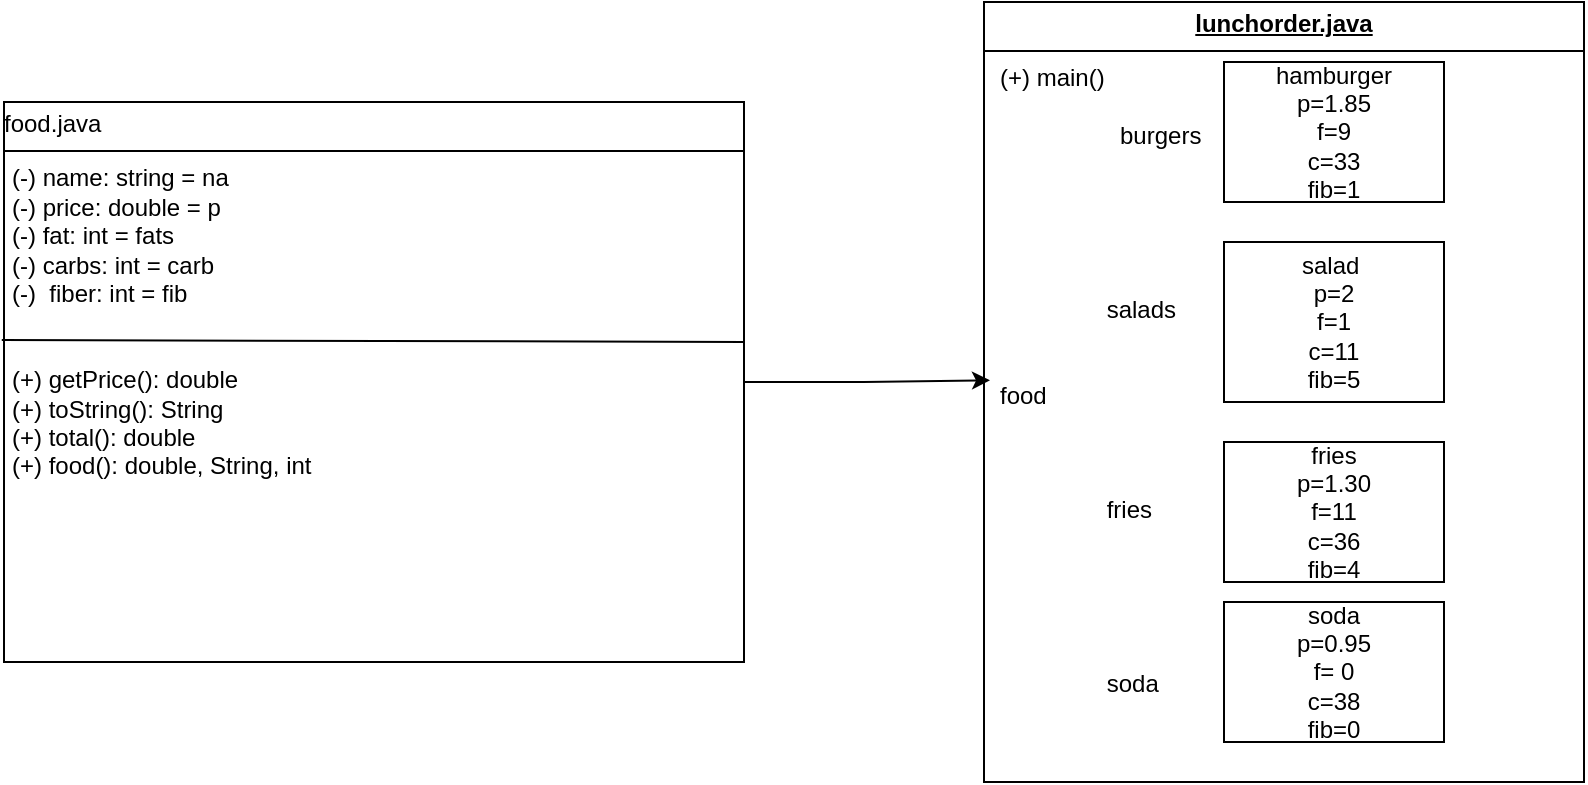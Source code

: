 <mxfile version="25.0.1">
  <diagram name="Page-1" id="2BUJ0UqWLciegfRHo0Md">
    <mxGraphModel grid="1" page="1" gridSize="10" guides="1" tooltips="1" connect="1" arrows="1" fold="1" pageScale="1" pageWidth="850" pageHeight="1100" math="0" shadow="0">
      <root>
        <mxCell id="0" />
        <mxCell id="1" parent="0" />
        <mxCell id="JuRcawi3nBOJPpzOXUZ7-1" value="&lt;p style=&quot;text-align: left; margin: 4px 0px 0px;&quot;&gt;food.java&lt;/p&gt;&lt;hr size=&quot;1&quot; style=&quot;border-style:solid;&quot;&gt;&lt;p style=&quot;margin:0px;margin-left:4px;&quot;&gt;(-) name: string = na&lt;/p&gt;&lt;p style=&quot;margin:0px;margin-left:4px;&quot;&gt;(-) price: double = p&lt;/p&gt;&lt;p style=&quot;margin:0px;margin-left:4px;&quot;&gt;(-) fat: int = fats&lt;/p&gt;&lt;p style=&quot;margin:0px;margin-left:4px;&quot;&gt;(-) carbs: int = carb&lt;/p&gt;&lt;p style=&quot;margin:0px;margin-left:4px;&quot;&gt;(-)&amp;nbsp; fiber: int = fib&lt;/p&gt;&lt;p style=&quot;margin:0px;margin-left:4px;&quot;&gt;&lt;br&gt;&lt;/p&gt;&lt;p style=&quot;margin:0px;margin-left:4px;&quot;&gt;&lt;br&gt;&lt;/p&gt;&lt;p style=&quot;margin:0px;margin-left:4px;&quot;&gt;(+) getPrice(): double&lt;/p&gt;&lt;p style=&quot;margin:0px;margin-left:4px;&quot;&gt;(+) toString(): String&lt;/p&gt;&lt;p style=&quot;margin:0px;margin-left:4px;&quot;&gt;(+) total(): double&lt;/p&gt;&lt;p style=&quot;margin:0px;margin-left:4px;&quot;&gt;(+) food(): double, String, int&lt;/p&gt;" style="verticalAlign=top;align=left;overflow=fill;html=1;whiteSpace=wrap;" vertex="1" parent="1">
          <mxGeometry x="20" y="280" width="370" height="280" as="geometry" />
        </mxCell>
        <mxCell id="JuRcawi3nBOJPpzOXUZ7-2" value="" style="endArrow=none;html=1;rounded=0;exitX=-0.003;exitY=0.425;exitDx=0;exitDy=0;exitPerimeter=0;" edge="1" parent="1" source="JuRcawi3nBOJPpzOXUZ7-1">
          <mxGeometry relative="1" as="geometry">
            <mxPoint x="30" y="400" as="sourcePoint" />
            <mxPoint x="380" y="400" as="targetPoint" />
            <Array as="points">
              <mxPoint x="390" y="400" />
            </Array>
          </mxGeometry>
        </mxCell>
        <mxCell id="JuRcawi3nBOJPpzOXUZ7-3" value="" style="resizable=0;html=1;whiteSpace=wrap;align=right;verticalAlign=bottom;" connectable="0" vertex="1" parent="JuRcawi3nBOJPpzOXUZ7-2">
          <mxGeometry x="1" relative="1" as="geometry" />
        </mxCell>
        <mxCell id="JuRcawi3nBOJPpzOXUZ7-14" value="&lt;p style=&quot;margin:0px;margin-top:4px;text-align:center;text-decoration:underline;&quot;&gt;&lt;b&gt;lunchorder.java&lt;/b&gt;&lt;/p&gt;&lt;hr size=&quot;1&quot; style=&quot;border-style:solid;&quot;&gt;&lt;p style=&quot;margin:0px;margin-left:8px;&quot;&gt;(+) main()&lt;/p&gt;&lt;p style=&quot;margin:0px;margin-left:8px;&quot;&gt;&lt;br&gt;&lt;/p&gt;&lt;p style=&quot;margin:0px;margin-left:8px;&quot;&gt;&amp;nbsp; &amp;nbsp; &amp;nbsp; &amp;nbsp; &amp;nbsp; &amp;nbsp; &amp;nbsp; &amp;nbsp; &amp;nbsp; burgers&lt;/p&gt;&lt;p style=&quot;margin:0px;margin-left:8px;&quot;&gt;&lt;br&gt;&lt;/p&gt;&lt;p style=&quot;margin:0px;margin-left:8px;&quot;&gt;&lt;br&gt;&lt;/p&gt;&lt;p style=&quot;margin:0px;margin-left:8px;&quot;&gt;&lt;br&gt;&lt;/p&gt;&lt;p style=&quot;margin:0px;margin-left:8px;&quot;&gt;&lt;br&gt;&lt;/p&gt;&lt;p style=&quot;margin:0px;margin-left:8px;&quot;&gt;&lt;br&gt;&lt;/p&gt;&lt;p style=&quot;margin:0px;margin-left:8px;&quot;&gt;&amp;nbsp; &amp;nbsp; &amp;nbsp; &amp;nbsp; &amp;nbsp; &amp;nbsp; &amp;nbsp; &amp;nbsp; salads&lt;/p&gt;&lt;p style=&quot;margin:0px;margin-left:8px;&quot;&gt;&lt;br&gt;&lt;/p&gt;&lt;p style=&quot;margin:0px;margin-left:8px;&quot;&gt;&lt;br&gt;&lt;/p&gt;&lt;p style=&quot;margin:0px;margin-left:8px;&quot;&gt;food&amp;nbsp;&lt;/p&gt;&lt;p style=&quot;margin:0px;margin-left:8px;&quot;&gt;&lt;br&gt;&lt;/p&gt;&lt;p style=&quot;margin:0px;margin-left:8px;&quot;&gt;&lt;br&gt;&lt;/p&gt;&lt;p style=&quot;margin:0px;margin-left:8px;&quot;&gt;&lt;br&gt;&lt;/p&gt;&lt;p style=&quot;margin:0px;margin-left:8px;&quot;&gt;&amp;nbsp; &amp;nbsp; &amp;nbsp; &amp;nbsp; &amp;nbsp; &amp;nbsp; &amp;nbsp; &amp;nbsp; fries&lt;/p&gt;&lt;p style=&quot;margin:0px;margin-left:8px;&quot;&gt;&lt;br&gt;&lt;/p&gt;&lt;p style=&quot;margin:0px;margin-left:8px;&quot;&gt;&lt;br&gt;&lt;/p&gt;&lt;p style=&quot;margin:0px;margin-left:8px;&quot;&gt;&lt;br&gt;&lt;/p&gt;&lt;p style=&quot;margin:0px;margin-left:8px;&quot;&gt;&lt;br&gt;&lt;/p&gt;&lt;p style=&quot;margin:0px;margin-left:8px;&quot;&gt;&lt;br&gt;&lt;/p&gt;&lt;p style=&quot;margin:0px;margin-left:8px;&quot;&gt;&lt;span style=&quot;white-space: pre;&quot;&gt;&#x9;&lt;/span&gt;&lt;span style=&quot;white-space: pre;&quot;&gt;&#x9;&lt;/span&gt;soda&lt;br&gt;&lt;/p&gt;" style="verticalAlign=top;align=left;overflow=fill;html=1;whiteSpace=wrap;" vertex="1" parent="1">
          <mxGeometry x="510" y="230" width="300" height="390" as="geometry" />
        </mxCell>
        <mxCell id="JuRcawi3nBOJPpzOXUZ7-15" style="edgeStyle=orthogonalEdgeStyle;rounded=0;orthogonalLoop=1;jettySize=auto;html=1;entryX=0.01;entryY=0.485;entryDx=0;entryDy=0;entryPerimeter=0;" edge="1" parent="1" source="JuRcawi3nBOJPpzOXUZ7-1" target="JuRcawi3nBOJPpzOXUZ7-14">
          <mxGeometry relative="1" as="geometry" />
        </mxCell>
        <mxCell id="JuRcawi3nBOJPpzOXUZ7-16" value="hamburger&lt;div&gt;p=1.85&lt;/div&gt;&lt;div&gt;f=9&lt;/div&gt;&lt;div&gt;c=33&lt;/div&gt;&lt;div&gt;fib=1&lt;/div&gt;" style="html=1;whiteSpace=wrap;" vertex="1" parent="1">
          <mxGeometry x="630" y="260" width="110" height="70" as="geometry" />
        </mxCell>
        <mxCell id="JuRcawi3nBOJPpzOXUZ7-17" value="salad&amp;nbsp;&lt;div&gt;p=2&lt;/div&gt;&lt;div&gt;f=1&lt;/div&gt;&lt;div&gt;c=11&lt;/div&gt;&lt;div&gt;fib=5&lt;/div&gt;" style="html=1;whiteSpace=wrap;" vertex="1" parent="1">
          <mxGeometry x="630" y="350" width="110" height="80" as="geometry" />
        </mxCell>
        <mxCell id="JuRcawi3nBOJPpzOXUZ7-18" value="fries&lt;div&gt;p=1.30&lt;/div&gt;&lt;div&gt;f=11&lt;/div&gt;&lt;div&gt;c=36&lt;/div&gt;&lt;div&gt;fib=4&lt;/div&gt;" style="html=1;whiteSpace=wrap;" vertex="1" parent="1">
          <mxGeometry x="630" y="450" width="110" height="70" as="geometry" />
        </mxCell>
        <mxCell id="JuRcawi3nBOJPpzOXUZ7-19" value="soda&lt;div&gt;p=0.95&lt;/div&gt;&lt;div&gt;f= 0&lt;/div&gt;&lt;div&gt;c=38&lt;/div&gt;&lt;div&gt;fib=0&lt;/div&gt;" style="html=1;whiteSpace=wrap;" vertex="1" parent="1">
          <mxGeometry x="630" y="530" width="110" height="70" as="geometry" />
        </mxCell>
      </root>
    </mxGraphModel>
  </diagram>
</mxfile>
